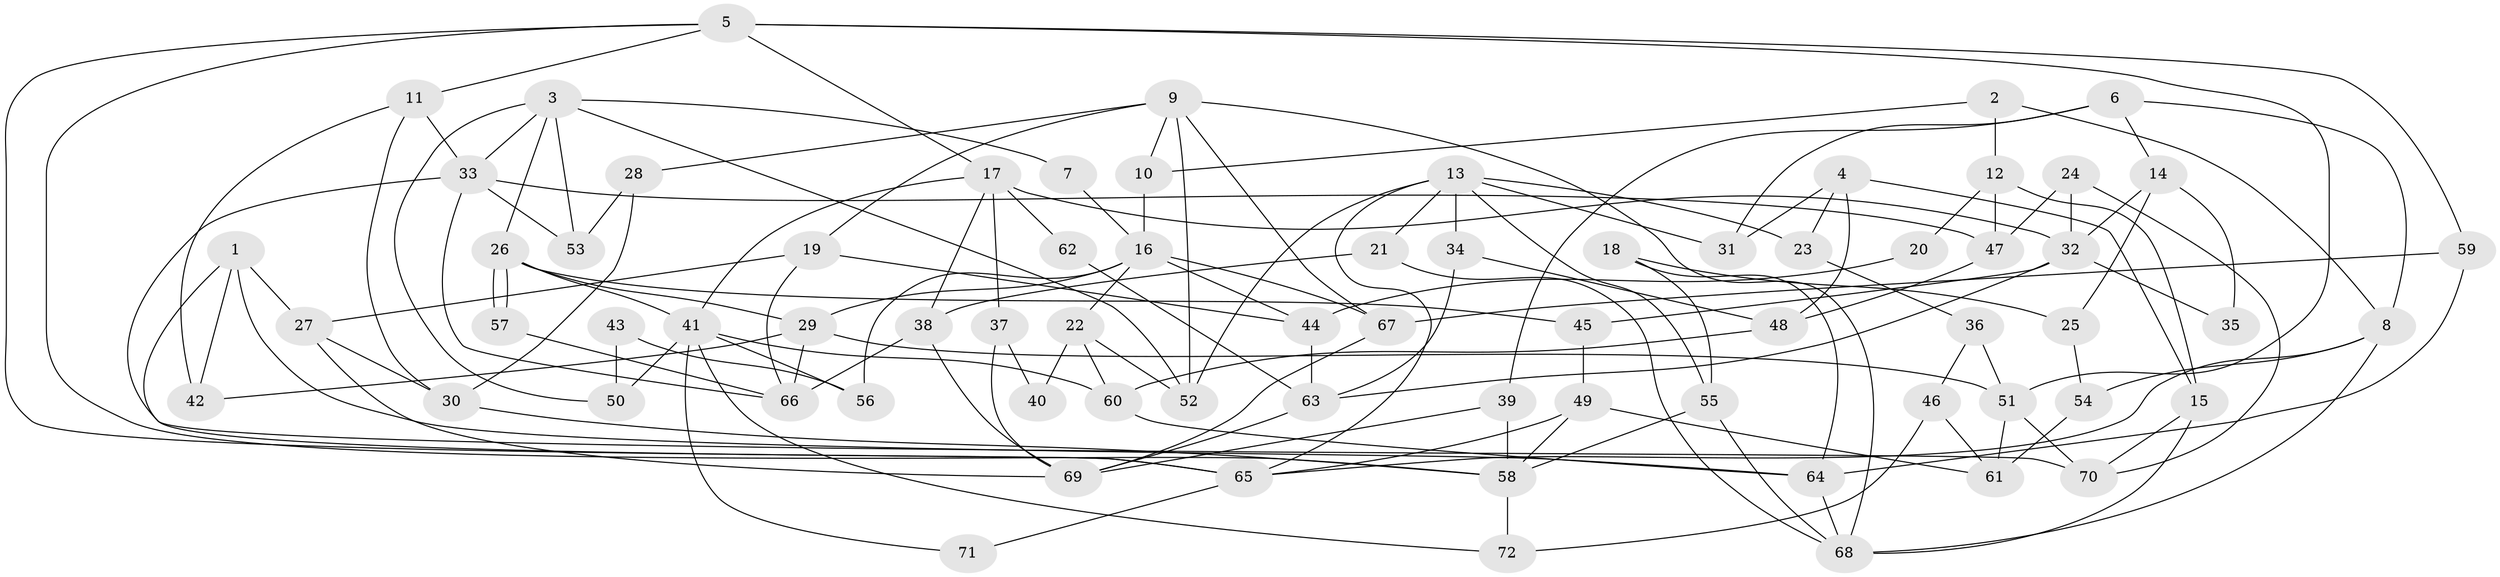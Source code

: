 // coarse degree distribution, {6: 0.12, 9: 0.06, 7: 0.06, 5: 0.1, 2: 0.12, 8: 0.08, 3: 0.22, 4: 0.22, 10: 0.02}
// Generated by graph-tools (version 1.1) at 2025/24/03/03/25 07:24:00]
// undirected, 72 vertices, 144 edges
graph export_dot {
graph [start="1"]
  node [color=gray90,style=filled];
  1;
  2;
  3;
  4;
  5;
  6;
  7;
  8;
  9;
  10;
  11;
  12;
  13;
  14;
  15;
  16;
  17;
  18;
  19;
  20;
  21;
  22;
  23;
  24;
  25;
  26;
  27;
  28;
  29;
  30;
  31;
  32;
  33;
  34;
  35;
  36;
  37;
  38;
  39;
  40;
  41;
  42;
  43;
  44;
  45;
  46;
  47;
  48;
  49;
  50;
  51;
  52;
  53;
  54;
  55;
  56;
  57;
  58;
  59;
  60;
  61;
  62;
  63;
  64;
  65;
  66;
  67;
  68;
  69;
  70;
  71;
  72;
  1 -- 42;
  1 -- 27;
  1 -- 64;
  1 -- 65;
  2 -- 8;
  2 -- 10;
  2 -- 12;
  3 -- 26;
  3 -- 33;
  3 -- 7;
  3 -- 50;
  3 -- 52;
  3 -- 53;
  4 -- 31;
  4 -- 48;
  4 -- 15;
  4 -- 23;
  5 -- 17;
  5 -- 58;
  5 -- 11;
  5 -- 51;
  5 -- 59;
  5 -- 65;
  6 -- 8;
  6 -- 39;
  6 -- 14;
  6 -- 31;
  7 -- 16;
  8 -- 68;
  8 -- 65;
  8 -- 54;
  9 -- 67;
  9 -- 52;
  9 -- 10;
  9 -- 19;
  9 -- 28;
  9 -- 68;
  10 -- 16;
  11 -- 33;
  11 -- 30;
  11 -- 42;
  12 -- 15;
  12 -- 20;
  12 -- 47;
  13 -- 65;
  13 -- 55;
  13 -- 21;
  13 -- 23;
  13 -- 31;
  13 -- 34;
  13 -- 52;
  14 -- 32;
  14 -- 25;
  14 -- 35;
  15 -- 70;
  15 -- 68;
  16 -- 22;
  16 -- 67;
  16 -- 29;
  16 -- 44;
  16 -- 56;
  17 -- 41;
  17 -- 38;
  17 -- 32;
  17 -- 37;
  17 -- 62;
  18 -- 25;
  18 -- 64;
  18 -- 55;
  19 -- 66;
  19 -- 27;
  19 -- 44;
  20 -- 44;
  21 -- 68;
  21 -- 38;
  22 -- 52;
  22 -- 60;
  22 -- 40;
  23 -- 36;
  24 -- 32;
  24 -- 70;
  24 -- 47;
  25 -- 54;
  26 -- 45;
  26 -- 57;
  26 -- 57;
  26 -- 29;
  26 -- 41;
  27 -- 30;
  27 -- 69;
  28 -- 53;
  28 -- 30;
  29 -- 42;
  29 -- 51;
  29 -- 66;
  30 -- 58;
  32 -- 63;
  32 -- 35;
  32 -- 45;
  33 -- 47;
  33 -- 66;
  33 -- 53;
  33 -- 70;
  34 -- 48;
  34 -- 63;
  36 -- 51;
  36 -- 46;
  37 -- 69;
  37 -- 40;
  38 -- 69;
  38 -- 66;
  39 -- 58;
  39 -- 69;
  41 -- 72;
  41 -- 50;
  41 -- 56;
  41 -- 60;
  41 -- 71;
  43 -- 56;
  43 -- 50;
  44 -- 63;
  45 -- 49;
  46 -- 61;
  46 -- 72;
  47 -- 48;
  48 -- 60;
  49 -- 65;
  49 -- 58;
  49 -- 61;
  51 -- 61;
  51 -- 70;
  54 -- 61;
  55 -- 68;
  55 -- 58;
  57 -- 66;
  58 -- 72;
  59 -- 64;
  59 -- 67;
  60 -- 64;
  62 -- 63;
  63 -- 69;
  64 -- 68;
  65 -- 71;
  67 -- 69;
}
